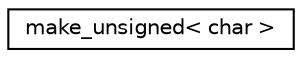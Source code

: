 digraph "Graphical Class Hierarchy"
{
  edge [fontname="Helvetica",fontsize="10",labelfontname="Helvetica",labelfontsize="10"];
  node [fontname="Helvetica",fontsize="10",shape=record];
  rankdir="LR";
  Node1 [label="make_unsigned\< char \>",height=0.2,width=0.4,color="black", fillcolor="white", style="filled",URL="$structmake__unsigned_3_01char_01_4.html"];
}
